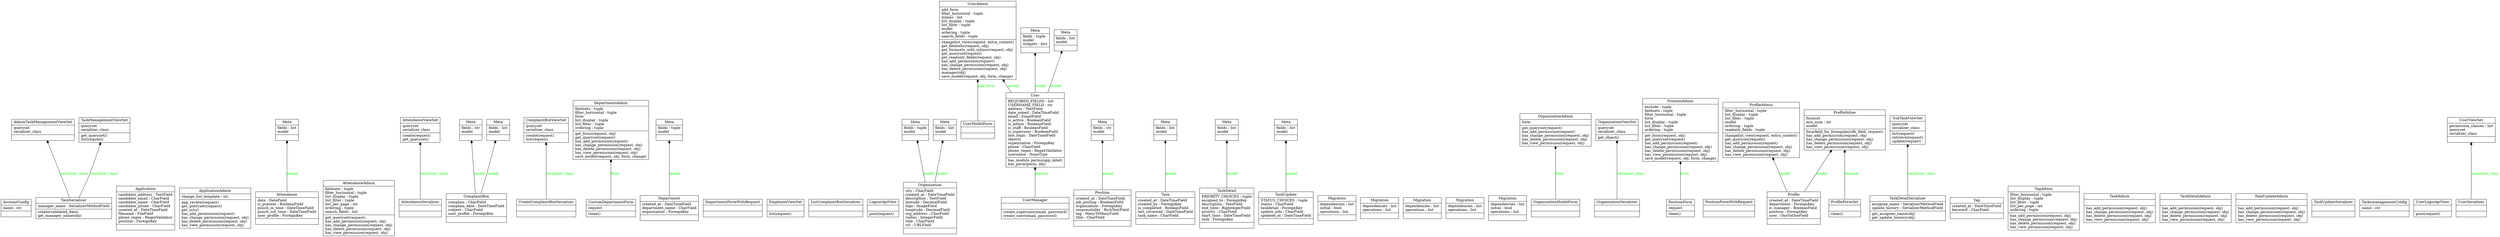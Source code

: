 digraph "classes" {
charset="utf-8"
rankdir=BT
"0" [label="{AccountConfig|name : str\l|}", shape="record"];
"1" [label="{AdminTaskManagementViewSet|queryset\lserializer_class\l|}", shape="record"];
"2" [label="{Application|candidate_address : TextField\lcandidate_email : CharField\lcandidate_name : CharField\lcandidate_phone : CharField\lcreated_at : DateTimeField\lfilename : FileField\lphone_regex : RegexValidator\lposition : ForeignKey\l|}", shape="record"];
"3" [label="{ApplicationAdmin|change_list_template : str\l|app_review(request)\lget_queryset(request)\lget_urls()\lhas_add_permission(request)\lhas_change_permission(request, obj)\lhas_delete_permission(request, obj)\lhas_view_permission(request, obj)\l}", shape="record"];
"4" [label="{Attendance|date : DateField\lis_present : BooleanField\lpunch_in_time : DateTimeField\lpunch_out_time : DateTimeField\luser_profile : ForeignKey\l|}", shape="record"];
"5" [label="{AttendanceAdmin|fieldsets : tuple\lfilter_horizontal : tuple\llist_display : tuple\llist_filter : tuple\llist_per_page : int\lordering : tuple\lsearch_fields : list\l|get_queryset(request)\lhas_add_permission(request, obj)\lhas_change_permission(request, obj)\lhas_delete_permission(request, obj)\lhas_view_permission(request, obj)\l}", shape="record"];
"6" [label="{AttendanceSerializer|\l|}", shape="record"];
"7" [label="{AttendanceViewSet|queryset\lserializer_class\l|create(request)\lget_queryset()\l}", shape="record"];
"8" [label="{ComplaintBox|complain : CharField\lcomplain_date : DateTimeField\lsubject : CharField\luser_profile : ForeignKey\l|}", shape="record"];
"9" [label="{ComplaintBoxViewSet|queryset\lserializer_class\l|create(request)\llist(request)\l}", shape="record"];
"10" [label="{CreateComplaintBoxSerializer|\l|}", shape="record"];
"11" [label="{CustomDepartmentForm|request\l|clean()\l}", shape="record"];
"12" [label="{Department|created_at : DateTimeField\ldepartment_name : CharField\lorganization : ForeignKey\l|}", shape="record"];
"13" [label="{DepartmentAdmin|fieldsets : tuple\lfilter_horizontal : tuple\lform\llist_display : tuple\llist_filter : tuple\lordering : tuple\l|get_form(request, obj)\lget_queryset(request)\lhas_add_permission(request)\lhas_change_permission(request, obj)\lhas_delete_permission(request, obj)\lhas_view_permission(request, obj)\lsave_model(request, obj, form, change)\l}", shape="record"];
"14" [label="{DepartmentFormWithRequest|\l|}", shape="record"];
"15" [label="{EmployeeViewSet|\l|list(request)\l}", shape="record"];
"16" [label="{ListComplaintBoxSerializer|\l|}", shape="record"];
"17" [label="{LogoutApiView|\l|post(request)\l}", shape="record"];
"18" [label="{Meta|fields : tuple\lmodel\l|}", shape="record"];
"19" [label="{Meta|fields : tuple\lmodel\lwidgets : dict\l|}", shape="record"];
"20" [label="{Meta|fields : tuple\lmodel\l|}", shape="record"];
"21" [label="{Meta|fields : str\lmodel\l|}", shape="record"];
"22" [label="{Meta|fields : list\lmodel\l|}", shape="record"];
"23" [label="{Meta|fields : list\lmodel\l|}", shape="record"];
"24" [label="{Meta|fields : list\lmodel\l|}", shape="record"];
"25" [label="{Meta|fields : str\lmodel\l|}", shape="record"];
"26" [label="{Meta|fields : list\lmodel\l|}", shape="record"];
"27" [label="{Meta|fields : list\lmodel\l|}", shape="record"];
"28" [label="{Meta|fields : list\lmodel\l|}", shape="record"];
"29" [label="{Meta|fields : list\lmodel\l|}", shape="record"];
"30" [label="{Migration|dependencies : list\linitial : bool\loperations : list\l|}", shape="record"];
"31" [label="{Migration|dependencies : list\loperations : list\l|}", shape="record"];
"32" [label="{Migration|dependencies : list\loperations : list\l|}", shape="record"];
"33" [label="{Migration|dependencies : list\loperations : list\l|}", shape="record"];
"34" [label="{Migration|dependencies : list\linitial : bool\loperations : list\l|}", shape="record"];
"35" [label="{Organization|city : CharField\lcreated_at : DateTimeField\ldescription : TextField\llatitude : DecimalField\llogo : ImageField\llongitude : DecimalField\lorg_address : CharField\lradius : IntegerField\ltitle : CharField\lurl : URLField\l|}", shape="record"];
"36" [label="{OrganizationAdmin|form\l|get_queryset(request)\lhas_add_permission(request)\lhas_change_permission(request, obj)\lhas_delete_permission(request, obj)\lhas_view_permission(request, obj)\l}", shape="record"];
"37" [label="{OrganizationModelForm|\l|}", shape="record"];
"38" [label="{OrganizationSerializer|\l|}", shape="record"];
"39" [label="{OrganizationViewSet|queryset\lserializer_class\l|get_object()\l}", shape="record"];
"40" [label="{Position|created_at : DateTimeField\ljob_posting : BooleanField\lorganization : ForeignKey\lresponsibility : RichTextField\ltag : ManyToManyField\ltitle : CharField\l|}", shape="record"];
"41" [label="{PositionAdmin|exclude : tuple\lfieldsets : tuple\lfilter_horizontal : tuple\lform\llist_display : tuple\llist_filter : tuple\lordering : tuple\l|get_form(request, obj)\lget_queryset(request)\lhas_add_permission(request)\lhas_change_permission(request, obj)\lhas_delete_permission(request, obj)\lhas_view_permission(request, obj)\lsave_model(request, obj, form, change)\l}", shape="record"];
"42" [label="{PositionForm|request\l|clean()\l}", shape="record"];
"43" [label="{PositionFormWithRequest|\l|}", shape="record"];
"44" [label="{Profile|created_at : DateTimeField\ldepartment : ForeignKey\lis_manager : BooleanField\lposition : ForeignKey\luser : OneToOneField\l|}", shape="record"];
"45" [label="{ProfileAdmin|filter_horizontal : tuple\llist_display : tuple\llist_filter : tuple\lmodel\lordering : tuple\lreadonly_fields : tuple\l|changelist_view(request, extra_context)\lget_queryset(request)\lhas_add_permission(request)\lhas_change_permission(request, obj)\lhas_delete_permission(request, obj)\lhas_view_permission(request, obj)\l}", shape="record"];
"46" [label="{ProfileFormSet|\l|clean()\l}", shape="record"];
"47" [label="{ProfileInline|formset\lmin_num : int\lmodel\l|formfield_for_foreignkey(db_field, request)\lhas_add_permission(request, obj)\lhas_change_permission(request, obj)\lhas_delete_permission(request, obj)\lhas_view_permission(request, obj)\l}", shape="record"];
"48" [label="{SubTaskViewSet|queryset\lserializer_class\l|list(request)\lretrieve(request)\lupdate(request)\l}", shape="record"];
"49" [label="{Tag|created_at : DateTimeField\lkeyword : CharField\l|}", shape="record"];
"50" [label="{TagAdmin|filter_horizontal : tuple\llist_display : tuple\llist_filter : tuple\llist_per_page : int\lordering : tuple\l|has_add_permission(request, obj)\lhas_change_permission(request, obj)\lhas_delete_permission(request, obj)\lhas_view_permission(request, obj)\l}", shape="record"];
"51" [label="{Task|created_at : DateTimeField\lcreated_by : ForeignKey\lis_completed : BooleanField\llast_reviewed : DateTimeField\ltask_name : CharField\l|}", shape="record"];
"52" [label="{TaskAdmin|\l|has_add_permission(request, obj)\lhas_change_permission(request, obj)\lhas_delete_permission(request, obj)\lhas_view_permission(request, obj)\l}", shape="record"];
"53" [label="{TaskDetail|PRIORITY_CHOICES : tuple\lassigned_to : ForeignKey\ldescription : TextField\lend_time : BigIntegerField\lpriority : CharField\lstart_time : DateTimeField\ltask : ForeignKey\l|}", shape="record"];
"54" [label="{TaskDetailAdmin|\l|has_add_permission(request, obj)\lhas_change_permission(request, obj)\lhas_delete_permission(request, obj)\lhas_view_permission(request, obj)\l}", shape="record"];
"55" [label="{TaskDetailSerializer|assignee_name : SerializerMethodField\lupdate_history : SerializerMethodField\l|get_assignee_name(obj)\lget_update_history(obj)\l}", shape="record"];
"56" [label="{TaskManagementViewSet|queryset\lserializer_class\l|get_queryset()\llist(request)\l}", shape="record"];
"57" [label="{TaskSerializer|manager_name : SerializerMethodField\l|create(validated_data)\lget_manager_name(obj)\l}", shape="record"];
"58" [label="{TaskUpdate|STATUS_CHOICES : tuple\lstatus : CharField\ltaskdetail : ForeignKey\lupdate_info : CharField\lupdated_at : DateTimeField\l|}", shape="record"];
"59" [label="{TaskUpdateAdmin|\l|has_add_permission(request, obj)\lhas_change_permission(request, obj)\lhas_delete_permission(request, obj)\lhas_view_permission(request, obj)\l}", shape="record"];
"60" [label="{TaskUpdateSerializer|\l|}", shape="record"];
"61" [label="{TasksmanagementConfig|name : str\l|}", shape="record"];
"62" [label="{User|REQUIRED_FIELDS : list\lUSERNAME_FIELD : str\laddress : TextField\ldate_joined : DateTimeField\lemail : EmailField\lis_active : BooleanField\lis_admin : BooleanField\lis_staff : BooleanField\lis_superuser : BooleanField\llast_login : DateTimeField\lobjects\lorganization : ForeignKey\lphone : CharField\lphone_regex : RegexValidator\lusername : NoneType\l|has_module_perms(app_label)\lhas_perm(perm, obj)\l}", shape="record"];
"63" [label="{UserAdmin|add_form\lfilter_horizontal : tuple\linlines : list\llist_display : tuple\llist_filter : tuple\lmodel\lordering : tuple\lsearch_fields : tuple\l|changelist_view(request, extra_context)\lget_fieldsets(request, obj)\lget_formsets_with_inlines(request, obj)\lget_queryset(request)\lget_readonly_fields(request, obj)\lhas_add_permission(request)\lhas_change_permission(request, obj)\lhas_delete_permission(request, obj)\lmanager(obj)\lsave_model(request, obj, form, change)\l}", shape="record"];
"64" [label="{UserLoginApiView|\l|post(request)\l}", shape="record"];
"65" [label="{UserManager|\l|create_superuser(email, password)\lcreate_user(email, password)\l}", shape="record"];
"66" [label="{UserModelForm|\l|}", shape="record"];
"67" [label="{UserSerializer|\l|}", shape="record"];
"68" [label="{UserViewSet|permission_classes : list\lqueryset\lserializer_class\l|}", shape="record"];
"4" -> "24" [arrowhead="diamond", arrowtail="none", fontcolor="green", label="model", style="solid"];
"6" -> "7" [arrowhead="diamond", arrowtail="none", fontcolor="green", label="serializer_class", style="solid"];
"8" -> "25" [arrowhead="diamond", arrowtail="none", fontcolor="green", label="model", style="solid"];
"8" -> "26" [arrowhead="diamond", arrowtail="none", fontcolor="green", label="model", style="solid"];
"10" -> "9" [arrowhead="diamond", arrowtail="none", fontcolor="green", label="serializer_class", style="solid"];
"11" -> "13" [arrowhead="diamond", arrowtail="none", fontcolor="green", label="form", style="solid"];
"12" -> "20" [arrowhead="diamond", arrowtail="none", fontcolor="green", label="model", style="solid"];
"35" -> "18" [arrowhead="diamond", arrowtail="none", fontcolor="green", label="model", style="solid"];
"35" -> "23" [arrowhead="diamond", arrowtail="none", fontcolor="green", label="model", style="solid"];
"37" -> "36" [arrowhead="diamond", arrowtail="none", fontcolor="green", label="form", style="solid"];
"38" -> "39" [arrowhead="diamond", arrowtail="none", fontcolor="green", label="serializer_class", style="solid"];
"40" -> "21" [arrowhead="diamond", arrowtail="none", fontcolor="green", label="model", style="solid"];
"42" -> "41" [arrowhead="diamond", arrowtail="none", fontcolor="green", label="form", style="solid"];
"44" -> "45" [arrowhead="diamond", arrowtail="none", fontcolor="green", label="model", style="solid"];
"44" -> "47" [arrowhead="diamond", arrowtail="none", fontcolor="green", label="model", style="solid"];
"46" -> "47" [arrowhead="diamond", arrowtail="none", fontcolor="green", label="formset", style="solid"];
"51" -> "27" [arrowhead="diamond", arrowtail="none", fontcolor="green", label="model", style="solid"];
"53" -> "28" [arrowhead="diamond", arrowtail="none", fontcolor="green", label="model", style="solid"];
"55" -> "48" [arrowhead="diamond", arrowtail="none", fontcolor="green", label="serializer_class", style="solid"];
"57" -> "1" [arrowhead="diamond", arrowtail="none", fontcolor="green", label="serializer_class", style="solid"];
"57" -> "56" [arrowhead="diamond", arrowtail="none", fontcolor="green", label="serializer_class", style="solid"];
"58" -> "29" [arrowhead="diamond", arrowtail="none", fontcolor="green", label="model", style="solid"];
"62" -> "19" [arrowhead="diamond", arrowtail="none", fontcolor="green", label="model", style="solid"];
"62" -> "22" [arrowhead="diamond", arrowtail="none", fontcolor="green", label="model", style="solid"];
"62" -> "63" [arrowhead="diamond", arrowtail="none", fontcolor="green", label="model", style="solid"];
"65" -> "62" [arrowhead="diamond", arrowtail="none", fontcolor="green", label="objects", style="solid"];
"66" -> "63" [arrowhead="diamond", arrowtail="none", fontcolor="green", label="add_form", style="solid"];
"67" -> "68" [arrowhead="diamond", arrowtail="none", fontcolor="green", label="serializer_class", style="solid"];
}
